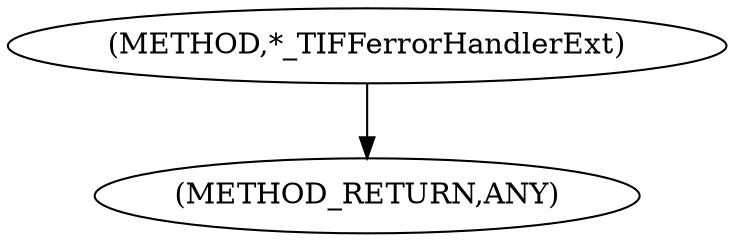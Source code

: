 digraph "*_TIFFerrorHandlerExt" {  
"100281" [label = <(METHOD,*_TIFFerrorHandlerExt)> ]
"100286" [label = <(METHOD_RETURN,ANY)> ]
  "100281" -> "100286" 
}
